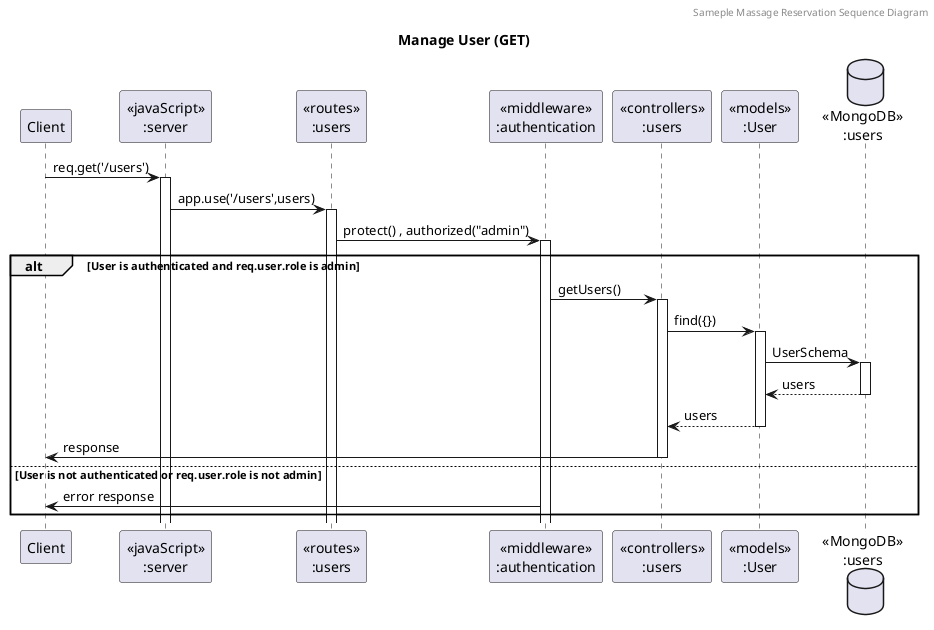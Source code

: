 @startuml Manage User (GET)

header Sameple Massage Reservation Sequence Diagram
title "Manage User (GET)"

participant "Client" as client
participant "<<javaScript>>\n:server" as server
participant "<<routes>>\n:users" as routerUsers
participant "<<middleware>>\n:authentication" as middleware
participant "<<controllers>>\n:users" as controllersUsers
participant "<<models>>\n:User" as modelUser
database "<<MongoDB>>\n:users" as UsersDatabase

client->server ++:req.get('/users')
server->routerUsers ++:app.use('/users',users)
routerUsers->middleware ++: protect() , authorized("admin")
alt User is authenticated and req.user.role is admin
    middleware -> controllersUsers ++:getUsers()
    controllersUsers->modelUser ++:find({})
    modelUser ->UsersDatabase ++: UserSchema
    UsersDatabase --> modelUser --: users
    controllersUsers <-- modelUser --:users
    controllersUsers->client --:response
else User is not authenticated or req.user.role is not admin
    middleware->client: error response
end

@enduml
